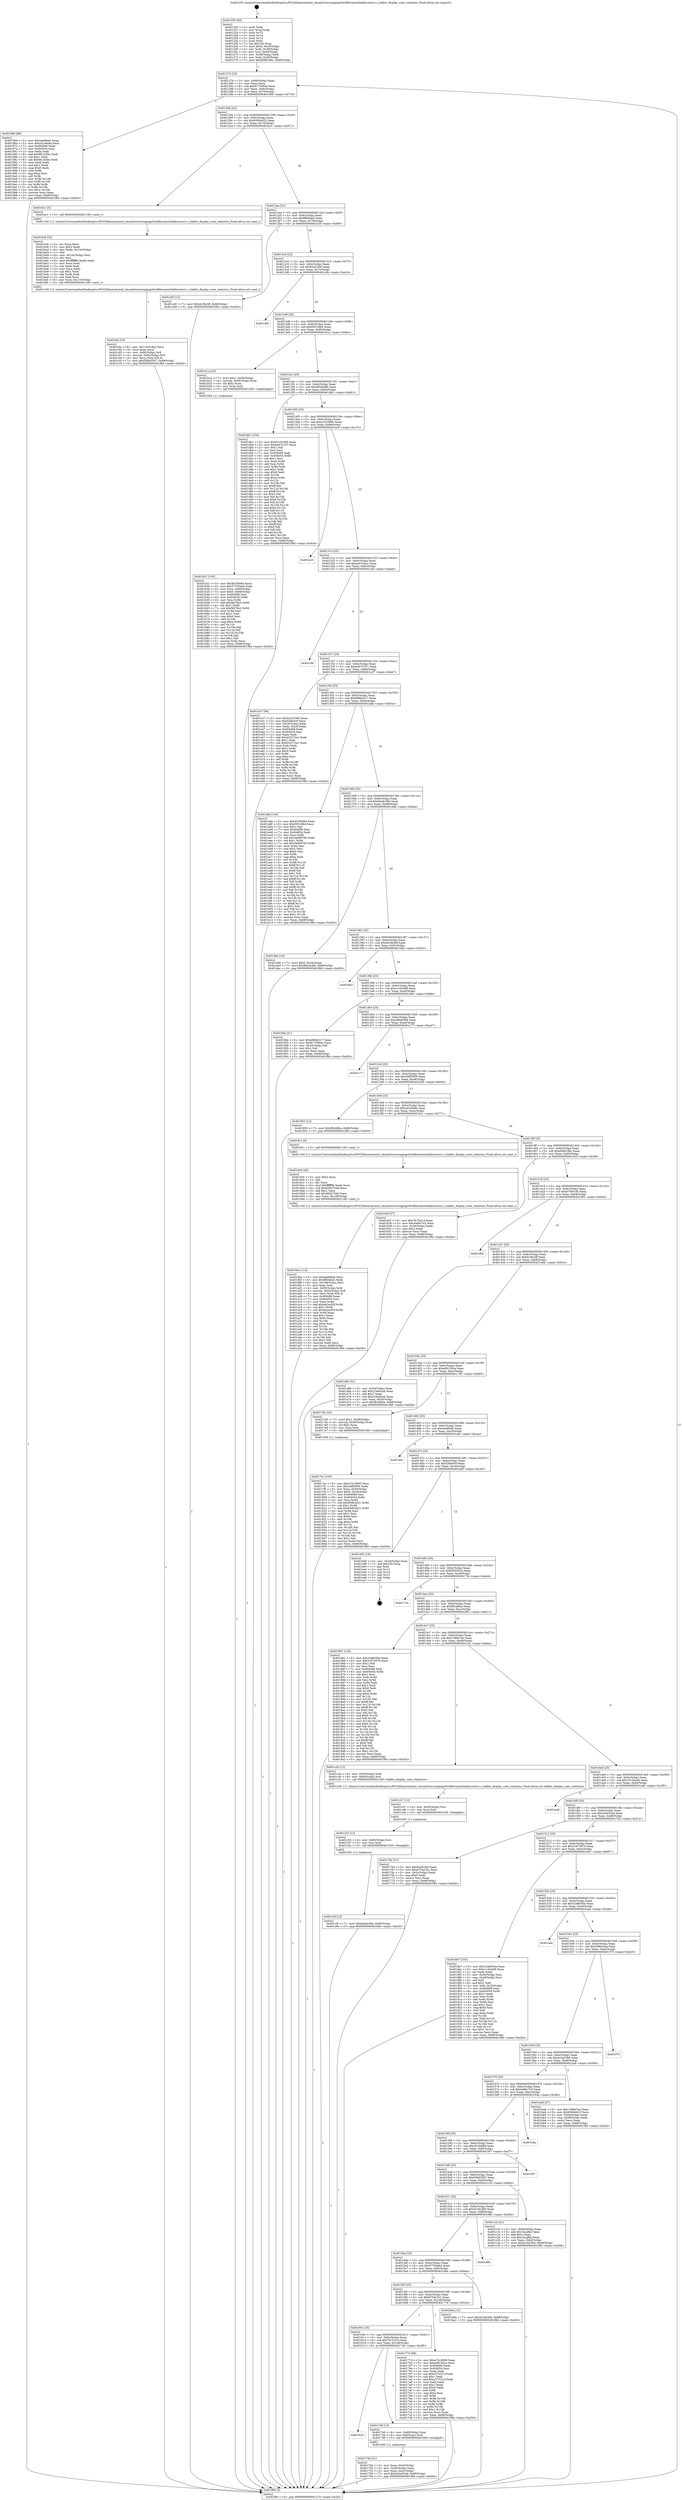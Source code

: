 digraph "0x401250" {
  label = "0x401250 (/mnt/c/Users/mathe/Desktop/tcc/POCII/binaries/extr_linuxdriversstagingrtlwifibtcoexisthalbtcoutsrc.c_halbtc_display_coex_statistics_Final-ollvm.out::main(0))"
  labelloc = "t"
  node[shape=record]

  Entry [label="",width=0.3,height=0.3,shape=circle,fillcolor=black,style=filled]
  "0x40127d" [label="{
     0x40127d [23]\l
     | [instrs]\l
     &nbsp;&nbsp;0x40127d \<+3\>: mov -0x68(%rbp),%eax\l
     &nbsp;&nbsp;0x401280 \<+2\>: mov %eax,%ecx\l
     &nbsp;&nbsp;0x401282 \<+6\>: sub $0x8170584e,%ecx\l
     &nbsp;&nbsp;0x401288 \<+3\>: mov %eax,-0x6c(%rbp)\l
     &nbsp;&nbsp;0x40128b \<+3\>: mov %ecx,-0x70(%rbp)\l
     &nbsp;&nbsp;0x40128e \<+6\>: je 0000000000401969 \<main+0x719\>\l
  }"]
  "0x401969" [label="{
     0x401969 [88]\l
     | [instrs]\l
     &nbsp;&nbsp;0x401969 \<+5\>: mov $0xeee6fedc,%eax\l
     &nbsp;&nbsp;0x40196e \<+5\>: mov $0xcd1e9a8a,%ecx\l
     &nbsp;&nbsp;0x401973 \<+7\>: mov 0x404068,%edx\l
     &nbsp;&nbsp;0x40197a \<+7\>: mov 0x404054,%esi\l
     &nbsp;&nbsp;0x401981 \<+2\>: mov %edx,%edi\l
     &nbsp;&nbsp;0x401983 \<+6\>: add $0x6fc1b5bc,%edi\l
     &nbsp;&nbsp;0x401989 \<+3\>: sub $0x1,%edi\l
     &nbsp;&nbsp;0x40198c \<+6\>: sub $0x6fc1b5bc,%edi\l
     &nbsp;&nbsp;0x401992 \<+3\>: imul %edi,%edx\l
     &nbsp;&nbsp;0x401995 \<+3\>: and $0x1,%edx\l
     &nbsp;&nbsp;0x401998 \<+3\>: cmp $0x0,%edx\l
     &nbsp;&nbsp;0x40199b \<+4\>: sete %r8b\l
     &nbsp;&nbsp;0x40199f \<+3\>: cmp $0xa,%esi\l
     &nbsp;&nbsp;0x4019a2 \<+4\>: setl %r9b\l
     &nbsp;&nbsp;0x4019a6 \<+3\>: mov %r8b,%r10b\l
     &nbsp;&nbsp;0x4019a9 \<+3\>: and %r9b,%r10b\l
     &nbsp;&nbsp;0x4019ac \<+3\>: xor %r9b,%r8b\l
     &nbsp;&nbsp;0x4019af \<+3\>: or %r8b,%r10b\l
     &nbsp;&nbsp;0x4019b2 \<+4\>: test $0x1,%r10b\l
     &nbsp;&nbsp;0x4019b6 \<+3\>: cmovne %ecx,%eax\l
     &nbsp;&nbsp;0x4019b9 \<+3\>: mov %eax,-0x68(%rbp)\l
     &nbsp;&nbsp;0x4019bc \<+5\>: jmp 0000000000401f8d \<main+0xd3d\>\l
  }"]
  "0x401294" [label="{
     0x401294 [22]\l
     | [instrs]\l
     &nbsp;&nbsp;0x401294 \<+5\>: jmp 0000000000401299 \<main+0x49\>\l
     &nbsp;&nbsp;0x401299 \<+3\>: mov -0x6c(%rbp),%eax\l
     &nbsp;&nbsp;0x40129c \<+5\>: sub $0x8300d423,%eax\l
     &nbsp;&nbsp;0x4012a1 \<+3\>: mov %eax,-0x74(%rbp)\l
     &nbsp;&nbsp;0x4012a4 \<+6\>: je 0000000000401bc1 \<main+0x971\>\l
  }"]
  Exit [label="",width=0.3,height=0.3,shape=circle,fillcolor=black,style=filled,peripheries=2]
  "0x401bc1" [label="{
     0x401bc1 [5]\l
     | [instrs]\l
     &nbsp;&nbsp;0x401bc1 \<+5\>: call 0000000000401160 \<next_i\>\l
     | [calls]\l
     &nbsp;&nbsp;0x401160 \{1\} (/mnt/c/Users/mathe/Desktop/tcc/POCII/binaries/extr_linuxdriversstagingrtlwifibtcoexisthalbtcoutsrc.c_halbtc_display_coex_statistics_Final-ollvm.out::next_i)\l
  }"]
  "0x4012aa" [label="{
     0x4012aa [22]\l
     | [instrs]\l
     &nbsp;&nbsp;0x4012aa \<+5\>: jmp 00000000004012af \<main+0x5f\>\l
     &nbsp;&nbsp;0x4012af \<+3\>: mov -0x6c(%rbp),%eax\l
     &nbsp;&nbsp;0x4012b2 \<+5\>: sub $0x8ff2bda5,%eax\l
     &nbsp;&nbsp;0x4012b7 \<+3\>: mov %eax,-0x78(%rbp)\l
     &nbsp;&nbsp;0x4012ba \<+6\>: je 0000000000401a5f \<main+0x80f\>\l
  }"]
  "0x401c5f" [label="{
     0x401c5f [12]\l
     | [instrs]\l
     &nbsp;&nbsp;0x401c5f \<+7\>: movl $0xbba6c59e,-0x68(%rbp)\l
     &nbsp;&nbsp;0x401c66 \<+5\>: jmp 0000000000401f8d \<main+0xd3d\>\l
  }"]
  "0x401a5f" [label="{
     0x401a5f [12]\l
     | [instrs]\l
     &nbsp;&nbsp;0x401a5f \<+7\>: movl $0xdc38c3ff,-0x68(%rbp)\l
     &nbsp;&nbsp;0x401a66 \<+5\>: jmp 0000000000401f8d \<main+0xd3d\>\l
  }"]
  "0x4012c0" [label="{
     0x4012c0 [22]\l
     | [instrs]\l
     &nbsp;&nbsp;0x4012c0 \<+5\>: jmp 00000000004012c5 \<main+0x75\>\l
     &nbsp;&nbsp;0x4012c5 \<+3\>: mov -0x6c(%rbp),%eax\l
     &nbsp;&nbsp;0x4012c8 \<+5\>: sub $0x92a01fe0,%eax\l
     &nbsp;&nbsp;0x4012cd \<+3\>: mov %eax,-0x7c(%rbp)\l
     &nbsp;&nbsp;0x4012d0 \<+6\>: je 0000000000401c6b \<main+0xa1b\>\l
  }"]
  "0x401c53" [label="{
     0x401c53 [12]\l
     | [instrs]\l
     &nbsp;&nbsp;0x401c53 \<+4\>: mov -0x60(%rbp),%rsi\l
     &nbsp;&nbsp;0x401c57 \<+3\>: mov %rsi,%rdi\l
     &nbsp;&nbsp;0x401c5a \<+5\>: call 0000000000401030 \<free@plt\>\l
     | [calls]\l
     &nbsp;&nbsp;0x401030 \{1\} (unknown)\l
  }"]
  "0x401c6b" [label="{
     0x401c6b\l
  }", style=dashed]
  "0x4012d6" [label="{
     0x4012d6 [22]\l
     | [instrs]\l
     &nbsp;&nbsp;0x4012d6 \<+5\>: jmp 00000000004012db \<main+0x8b\>\l
     &nbsp;&nbsp;0x4012db \<+3\>: mov -0x6c(%rbp),%eax\l
     &nbsp;&nbsp;0x4012de \<+5\>: sub $0x95f1c9b4,%eax\l
     &nbsp;&nbsp;0x4012e3 \<+3\>: mov %eax,-0x80(%rbp)\l
     &nbsp;&nbsp;0x4012e6 \<+6\>: je 0000000000401b1a \<main+0x8ca\>\l
  }"]
  "0x401c47" [label="{
     0x401c47 [12]\l
     | [instrs]\l
     &nbsp;&nbsp;0x401c47 \<+4\>: mov -0x50(%rbp),%rsi\l
     &nbsp;&nbsp;0x401c4b \<+3\>: mov %rsi,%rdi\l
     &nbsp;&nbsp;0x401c4e \<+5\>: call 0000000000401030 \<free@plt\>\l
     | [calls]\l
     &nbsp;&nbsp;0x401030 \{1\} (unknown)\l
  }"]
  "0x401b1a" [label="{
     0x401b1a [23]\l
     | [instrs]\l
     &nbsp;&nbsp;0x401b1a \<+7\>: movl $0x1,-0x58(%rbp)\l
     &nbsp;&nbsp;0x401b21 \<+4\>: movslq -0x58(%rbp),%rax\l
     &nbsp;&nbsp;0x401b25 \<+4\>: shl $0x2,%rax\l
     &nbsp;&nbsp;0x401b29 \<+3\>: mov %rax,%rdi\l
     &nbsp;&nbsp;0x401b2c \<+5\>: call 0000000000401050 \<malloc@plt\>\l
     | [calls]\l
     &nbsp;&nbsp;0x401050 \{1\} (unknown)\l
  }"]
  "0x4012ec" [label="{
     0x4012ec [25]\l
     | [instrs]\l
     &nbsp;&nbsp;0x4012ec \<+5\>: jmp 00000000004012f1 \<main+0xa1\>\l
     &nbsp;&nbsp;0x4012f1 \<+3\>: mov -0x6c(%rbp),%eax\l
     &nbsp;&nbsp;0x4012f4 \<+5\>: sub $0x9820a4fb,%eax\l
     &nbsp;&nbsp;0x4012f9 \<+6\>: mov %eax,-0x84(%rbp)\l
     &nbsp;&nbsp;0x4012ff \<+6\>: je 0000000000401db1 \<main+0xb61\>\l
  }"]
  "0x401bfa" [label="{
     0x401bfa [33]\l
     | [instrs]\l
     &nbsp;&nbsp;0x401bfa \<+6\>: mov -0x110(%rbp),%ecx\l
     &nbsp;&nbsp;0x401c00 \<+3\>: imul %eax,%ecx\l
     &nbsp;&nbsp;0x401c03 \<+4\>: mov -0x60(%rbp),%r8\l
     &nbsp;&nbsp;0x401c07 \<+4\>: movslq -0x64(%rbp),%r9\l
     &nbsp;&nbsp;0x401c0b \<+4\>: mov %ecx,(%r8,%r9,4)\l
     &nbsp;&nbsp;0x401c0f \<+7\>: movl $0x50b83567,-0x68(%rbp)\l
     &nbsp;&nbsp;0x401c16 \<+5\>: jmp 0000000000401f8d \<main+0xd3d\>\l
  }"]
  "0x401db1" [label="{
     0x401db1 [134]\l
     | [instrs]\l
     &nbsp;&nbsp;0x401db1 \<+5\>: mov $0x5216c385,%eax\l
     &nbsp;&nbsp;0x401db6 \<+5\>: mov $0xb407a707,%ecx\l
     &nbsp;&nbsp;0x401dbb \<+2\>: mov $0x1,%dl\l
     &nbsp;&nbsp;0x401dbd \<+2\>: xor %esi,%esi\l
     &nbsp;&nbsp;0x401dbf \<+7\>: mov 0x404068,%edi\l
     &nbsp;&nbsp;0x401dc6 \<+8\>: mov 0x404054,%r8d\l
     &nbsp;&nbsp;0x401dce \<+3\>: sub $0x1,%esi\l
     &nbsp;&nbsp;0x401dd1 \<+3\>: mov %edi,%r9d\l
     &nbsp;&nbsp;0x401dd4 \<+3\>: add %esi,%r9d\l
     &nbsp;&nbsp;0x401dd7 \<+4\>: imul %r9d,%edi\l
     &nbsp;&nbsp;0x401ddb \<+3\>: and $0x1,%edi\l
     &nbsp;&nbsp;0x401dde \<+3\>: cmp $0x0,%edi\l
     &nbsp;&nbsp;0x401de1 \<+4\>: sete %r10b\l
     &nbsp;&nbsp;0x401de5 \<+4\>: cmp $0xa,%r8d\l
     &nbsp;&nbsp;0x401de9 \<+4\>: setl %r11b\l
     &nbsp;&nbsp;0x401ded \<+3\>: mov %r10b,%bl\l
     &nbsp;&nbsp;0x401df0 \<+3\>: xor $0xff,%bl\l
     &nbsp;&nbsp;0x401df3 \<+3\>: mov %r11b,%r14b\l
     &nbsp;&nbsp;0x401df6 \<+4\>: xor $0xff,%r14b\l
     &nbsp;&nbsp;0x401dfa \<+3\>: xor $0x0,%dl\l
     &nbsp;&nbsp;0x401dfd \<+3\>: mov %bl,%r15b\l
     &nbsp;&nbsp;0x401e00 \<+4\>: and $0x0,%r15b\l
     &nbsp;&nbsp;0x401e04 \<+3\>: and %dl,%r10b\l
     &nbsp;&nbsp;0x401e07 \<+3\>: mov %r14b,%r12b\l
     &nbsp;&nbsp;0x401e0a \<+4\>: and $0x0,%r12b\l
     &nbsp;&nbsp;0x401e0e \<+3\>: and %dl,%r11b\l
     &nbsp;&nbsp;0x401e11 \<+3\>: or %r10b,%r15b\l
     &nbsp;&nbsp;0x401e14 \<+3\>: or %r11b,%r12b\l
     &nbsp;&nbsp;0x401e17 \<+3\>: xor %r12b,%r15b\l
     &nbsp;&nbsp;0x401e1a \<+3\>: or %r14b,%bl\l
     &nbsp;&nbsp;0x401e1d \<+3\>: xor $0xff,%bl\l
     &nbsp;&nbsp;0x401e20 \<+3\>: or $0x0,%dl\l
     &nbsp;&nbsp;0x401e23 \<+2\>: and %dl,%bl\l
     &nbsp;&nbsp;0x401e25 \<+3\>: or %bl,%r15b\l
     &nbsp;&nbsp;0x401e28 \<+4\>: test $0x1,%r15b\l
     &nbsp;&nbsp;0x401e2c \<+3\>: cmovne %ecx,%eax\l
     &nbsp;&nbsp;0x401e2f \<+3\>: mov %eax,-0x68(%rbp)\l
     &nbsp;&nbsp;0x401e32 \<+5\>: jmp 0000000000401f8d \<main+0xd3d\>\l
  }"]
  "0x401305" [label="{
     0x401305 [25]\l
     | [instrs]\l
     &nbsp;&nbsp;0x401305 \<+5\>: jmp 000000000040130a \<main+0xba\>\l
     &nbsp;&nbsp;0x40130a \<+3\>: mov -0x6c(%rbp),%eax\l
     &nbsp;&nbsp;0x40130d \<+5\>: sub $0xa7d10895,%eax\l
     &nbsp;&nbsp;0x401312 \<+6\>: mov %eax,-0x88(%rbp)\l
     &nbsp;&nbsp;0x401318 \<+6\>: je 0000000000401ec0 \<main+0xc70\>\l
  }"]
  "0x401bc6" [label="{
     0x401bc6 [52]\l
     | [instrs]\l
     &nbsp;&nbsp;0x401bc6 \<+2\>: xor %ecx,%ecx\l
     &nbsp;&nbsp;0x401bc8 \<+5\>: mov $0x2,%edx\l
     &nbsp;&nbsp;0x401bcd \<+6\>: mov %edx,-0x10c(%rbp)\l
     &nbsp;&nbsp;0x401bd3 \<+1\>: cltd\l
     &nbsp;&nbsp;0x401bd4 \<+6\>: mov -0x10c(%rbp),%esi\l
     &nbsp;&nbsp;0x401bda \<+2\>: idiv %esi\l
     &nbsp;&nbsp;0x401bdc \<+6\>: imul $0xfffffffe,%edx,%edx\l
     &nbsp;&nbsp;0x401be2 \<+2\>: mov %ecx,%edi\l
     &nbsp;&nbsp;0x401be4 \<+2\>: sub %edx,%edi\l
     &nbsp;&nbsp;0x401be6 \<+2\>: mov %ecx,%edx\l
     &nbsp;&nbsp;0x401be8 \<+3\>: sub $0x1,%edx\l
     &nbsp;&nbsp;0x401beb \<+2\>: add %edx,%edi\l
     &nbsp;&nbsp;0x401bed \<+2\>: sub %edi,%ecx\l
     &nbsp;&nbsp;0x401bef \<+6\>: mov %ecx,-0x110(%rbp)\l
     &nbsp;&nbsp;0x401bf5 \<+5\>: call 0000000000401160 \<next_i\>\l
     | [calls]\l
     &nbsp;&nbsp;0x401160 \{1\} (/mnt/c/Users/mathe/Desktop/tcc/POCII/binaries/extr_linuxdriversstagingrtlwifibtcoexisthalbtcoutsrc.c_halbtc_display_coex_statistics_Final-ollvm.out::next_i)\l
  }"]
  "0x401ec0" [label="{
     0x401ec0\l
  }", style=dashed]
  "0x40131e" [label="{
     0x40131e [25]\l
     | [instrs]\l
     &nbsp;&nbsp;0x40131e \<+5\>: jmp 0000000000401323 \<main+0xd3\>\l
     &nbsp;&nbsp;0x401323 \<+3\>: mov -0x6c(%rbp),%eax\l
     &nbsp;&nbsp;0x401326 \<+5\>: sub $0xaa47e4a2,%eax\l
     &nbsp;&nbsp;0x40132b \<+6\>: mov %eax,-0x8c(%rbp)\l
     &nbsp;&nbsp;0x401331 \<+6\>: je 0000000000401cfd \<main+0xaad\>\l
  }"]
  "0x401b31" [label="{
     0x401b31 [105]\l
     | [instrs]\l
     &nbsp;&nbsp;0x401b31 \<+5\>: mov $0x4f10b99d,%ecx\l
     &nbsp;&nbsp;0x401b36 \<+5\>: mov $0x57793ab4,%edx\l
     &nbsp;&nbsp;0x401b3b \<+4\>: mov %rax,-0x60(%rbp)\l
     &nbsp;&nbsp;0x401b3f \<+7\>: movl $0x0,-0x64(%rbp)\l
     &nbsp;&nbsp;0x401b46 \<+7\>: mov 0x404068,%esi\l
     &nbsp;&nbsp;0x401b4d \<+8\>: mov 0x404054,%r8d\l
     &nbsp;&nbsp;0x401b55 \<+3\>: mov %esi,%r9d\l
     &nbsp;&nbsp;0x401b58 \<+7\>: add $0xf4b78e2,%r9d\l
     &nbsp;&nbsp;0x401b5f \<+4\>: sub $0x1,%r9d\l
     &nbsp;&nbsp;0x401b63 \<+7\>: sub $0xf4b78e2,%r9d\l
     &nbsp;&nbsp;0x401b6a \<+4\>: imul %r9d,%esi\l
     &nbsp;&nbsp;0x401b6e \<+3\>: and $0x1,%esi\l
     &nbsp;&nbsp;0x401b71 \<+3\>: cmp $0x0,%esi\l
     &nbsp;&nbsp;0x401b74 \<+4\>: sete %r10b\l
     &nbsp;&nbsp;0x401b78 \<+4\>: cmp $0xa,%r8d\l
     &nbsp;&nbsp;0x401b7c \<+4\>: setl %r11b\l
     &nbsp;&nbsp;0x401b80 \<+3\>: mov %r10b,%bl\l
     &nbsp;&nbsp;0x401b83 \<+3\>: and %r11b,%bl\l
     &nbsp;&nbsp;0x401b86 \<+3\>: xor %r11b,%r10b\l
     &nbsp;&nbsp;0x401b89 \<+3\>: or %r10b,%bl\l
     &nbsp;&nbsp;0x401b8c \<+3\>: test $0x1,%bl\l
     &nbsp;&nbsp;0x401b8f \<+3\>: cmovne %edx,%ecx\l
     &nbsp;&nbsp;0x401b92 \<+3\>: mov %ecx,-0x68(%rbp)\l
     &nbsp;&nbsp;0x401b95 \<+5\>: jmp 0000000000401f8d \<main+0xd3d\>\l
  }"]
  "0x401cfd" [label="{
     0x401cfd\l
  }", style=dashed]
  "0x401337" [label="{
     0x401337 [25]\l
     | [instrs]\l
     &nbsp;&nbsp;0x401337 \<+5\>: jmp 000000000040133c \<main+0xec\>\l
     &nbsp;&nbsp;0x40133c \<+3\>: mov -0x6c(%rbp),%eax\l
     &nbsp;&nbsp;0x40133f \<+5\>: sub $0xb407a707,%eax\l
     &nbsp;&nbsp;0x401344 \<+6\>: mov %eax,-0x90(%rbp)\l
     &nbsp;&nbsp;0x40134a \<+6\>: je 0000000000401e37 \<main+0xbe7\>\l
  }"]
  "0x4019ee" [label="{
     0x4019ee [113]\l
     | [instrs]\l
     &nbsp;&nbsp;0x4019ee \<+5\>: mov $0xeee6fedc,%ecx\l
     &nbsp;&nbsp;0x4019f3 \<+5\>: mov $0x8ff2bda5,%edx\l
     &nbsp;&nbsp;0x4019f8 \<+6\>: mov -0x108(%rbp),%esi\l
     &nbsp;&nbsp;0x4019fe \<+3\>: imul %eax,%esi\l
     &nbsp;&nbsp;0x401a01 \<+4\>: mov -0x50(%rbp),%rdi\l
     &nbsp;&nbsp;0x401a05 \<+4\>: movslq -0x54(%rbp),%r8\l
     &nbsp;&nbsp;0x401a09 \<+4\>: mov %esi,(%rdi,%r8,4)\l
     &nbsp;&nbsp;0x401a0d \<+7\>: mov 0x404068,%eax\l
     &nbsp;&nbsp;0x401a14 \<+7\>: mov 0x404054,%esi\l
     &nbsp;&nbsp;0x401a1b \<+3\>: mov %eax,%r9d\l
     &nbsp;&nbsp;0x401a1e \<+7\>: add $0x4a2ac82f,%r9d\l
     &nbsp;&nbsp;0x401a25 \<+4\>: sub $0x1,%r9d\l
     &nbsp;&nbsp;0x401a29 \<+7\>: sub $0x4a2ac82f,%r9d\l
     &nbsp;&nbsp;0x401a30 \<+4\>: imul %r9d,%eax\l
     &nbsp;&nbsp;0x401a34 \<+3\>: and $0x1,%eax\l
     &nbsp;&nbsp;0x401a37 \<+3\>: cmp $0x0,%eax\l
     &nbsp;&nbsp;0x401a3a \<+4\>: sete %r10b\l
     &nbsp;&nbsp;0x401a3e \<+3\>: cmp $0xa,%esi\l
     &nbsp;&nbsp;0x401a41 \<+4\>: setl %r11b\l
     &nbsp;&nbsp;0x401a45 \<+3\>: mov %r10b,%bl\l
     &nbsp;&nbsp;0x401a48 \<+3\>: and %r11b,%bl\l
     &nbsp;&nbsp;0x401a4b \<+3\>: xor %r11b,%r10b\l
     &nbsp;&nbsp;0x401a4e \<+3\>: or %r10b,%bl\l
     &nbsp;&nbsp;0x401a51 \<+3\>: test $0x1,%bl\l
     &nbsp;&nbsp;0x401a54 \<+3\>: cmovne %edx,%ecx\l
     &nbsp;&nbsp;0x401a57 \<+3\>: mov %ecx,-0x68(%rbp)\l
     &nbsp;&nbsp;0x401a5a \<+5\>: jmp 0000000000401f8d \<main+0xd3d\>\l
  }"]
  "0x401e37" [label="{
     0x401e37 [94]\l
     | [instrs]\l
     &nbsp;&nbsp;0x401e37 \<+5\>: mov $0x5216c385,%eax\l
     &nbsp;&nbsp;0x401e3c \<+5\>: mov $0xf2fde4c9,%ecx\l
     &nbsp;&nbsp;0x401e41 \<+3\>: mov -0x34(%rbp),%edx\l
     &nbsp;&nbsp;0x401e44 \<+3\>: mov %edx,-0x24(%rbp)\l
     &nbsp;&nbsp;0x401e47 \<+7\>: mov 0x404068,%edx\l
     &nbsp;&nbsp;0x401e4e \<+7\>: mov 0x404054,%esi\l
     &nbsp;&nbsp;0x401e55 \<+2\>: mov %edx,%edi\l
     &nbsp;&nbsp;0x401e57 \<+6\>: add $0xd32272a1,%edi\l
     &nbsp;&nbsp;0x401e5d \<+3\>: sub $0x1,%edi\l
     &nbsp;&nbsp;0x401e60 \<+6\>: sub $0xd32272a1,%edi\l
     &nbsp;&nbsp;0x401e66 \<+3\>: imul %edi,%edx\l
     &nbsp;&nbsp;0x401e69 \<+3\>: and $0x1,%edx\l
     &nbsp;&nbsp;0x401e6c \<+3\>: cmp $0x0,%edx\l
     &nbsp;&nbsp;0x401e6f \<+4\>: sete %r8b\l
     &nbsp;&nbsp;0x401e73 \<+3\>: cmp $0xa,%esi\l
     &nbsp;&nbsp;0x401e76 \<+4\>: setl %r9b\l
     &nbsp;&nbsp;0x401e7a \<+3\>: mov %r8b,%r10b\l
     &nbsp;&nbsp;0x401e7d \<+3\>: and %r9b,%r10b\l
     &nbsp;&nbsp;0x401e80 \<+3\>: xor %r9b,%r8b\l
     &nbsp;&nbsp;0x401e83 \<+3\>: or %r8b,%r10b\l
     &nbsp;&nbsp;0x401e86 \<+4\>: test $0x1,%r10b\l
     &nbsp;&nbsp;0x401e8a \<+3\>: cmovne %ecx,%eax\l
     &nbsp;&nbsp;0x401e8d \<+3\>: mov %eax,-0x68(%rbp)\l
     &nbsp;&nbsp;0x401e90 \<+5\>: jmp 0000000000401f8d \<main+0xd3d\>\l
  }"]
  "0x401350" [label="{
     0x401350 [25]\l
     | [instrs]\l
     &nbsp;&nbsp;0x401350 \<+5\>: jmp 0000000000401355 \<main+0x105\>\l
     &nbsp;&nbsp;0x401355 \<+3\>: mov -0x6c(%rbp),%eax\l
     &nbsp;&nbsp;0x401358 \<+5\>: sub $0xb98bb517,%eax\l
     &nbsp;&nbsp;0x40135d \<+6\>: mov %eax,-0x94(%rbp)\l
     &nbsp;&nbsp;0x401363 \<+6\>: je 0000000000401a8a \<main+0x83a\>\l
  }"]
  "0x4019c6" [label="{
     0x4019c6 [40]\l
     | [instrs]\l
     &nbsp;&nbsp;0x4019c6 \<+5\>: mov $0x2,%ecx\l
     &nbsp;&nbsp;0x4019cb \<+1\>: cltd\l
     &nbsp;&nbsp;0x4019cc \<+2\>: idiv %ecx\l
     &nbsp;&nbsp;0x4019ce \<+6\>: imul $0xfffffffe,%edx,%ecx\l
     &nbsp;&nbsp;0x4019d4 \<+6\>: sub $0xdd5b704d,%ecx\l
     &nbsp;&nbsp;0x4019da \<+3\>: add $0x1,%ecx\l
     &nbsp;&nbsp;0x4019dd \<+6\>: add $0xdd5b704d,%ecx\l
     &nbsp;&nbsp;0x4019e3 \<+6\>: mov %ecx,-0x108(%rbp)\l
     &nbsp;&nbsp;0x4019e9 \<+5\>: call 0000000000401160 \<next_i\>\l
     | [calls]\l
     &nbsp;&nbsp;0x401160 \{1\} (/mnt/c/Users/mathe/Desktop/tcc/POCII/binaries/extr_linuxdriversstagingrtlwifibtcoexisthalbtcoutsrc.c_halbtc_display_coex_statistics_Final-ollvm.out::next_i)\l
  }"]
  "0x401a8a" [label="{
     0x401a8a [144]\l
     | [instrs]\l
     &nbsp;&nbsp;0x401a8a \<+5\>: mov $0x4f10b99d,%eax\l
     &nbsp;&nbsp;0x401a8f \<+5\>: mov $0x95f1c9b4,%ecx\l
     &nbsp;&nbsp;0x401a94 \<+2\>: mov $0x1,%dl\l
     &nbsp;&nbsp;0x401a96 \<+7\>: mov 0x404068,%esi\l
     &nbsp;&nbsp;0x401a9d \<+7\>: mov 0x404054,%edi\l
     &nbsp;&nbsp;0x401aa4 \<+3\>: mov %esi,%r8d\l
     &nbsp;&nbsp;0x401aa7 \<+7\>: sub $0x3e669760,%r8d\l
     &nbsp;&nbsp;0x401aae \<+4\>: sub $0x1,%r8d\l
     &nbsp;&nbsp;0x401ab2 \<+7\>: add $0x3e669760,%r8d\l
     &nbsp;&nbsp;0x401ab9 \<+4\>: imul %r8d,%esi\l
     &nbsp;&nbsp;0x401abd \<+3\>: and $0x1,%esi\l
     &nbsp;&nbsp;0x401ac0 \<+3\>: cmp $0x0,%esi\l
     &nbsp;&nbsp;0x401ac3 \<+4\>: sete %r9b\l
     &nbsp;&nbsp;0x401ac7 \<+3\>: cmp $0xa,%edi\l
     &nbsp;&nbsp;0x401aca \<+4\>: setl %r10b\l
     &nbsp;&nbsp;0x401ace \<+3\>: mov %r9b,%r11b\l
     &nbsp;&nbsp;0x401ad1 \<+4\>: xor $0xff,%r11b\l
     &nbsp;&nbsp;0x401ad5 \<+3\>: mov %r10b,%bl\l
     &nbsp;&nbsp;0x401ad8 \<+3\>: xor $0xff,%bl\l
     &nbsp;&nbsp;0x401adb \<+3\>: xor $0x1,%dl\l
     &nbsp;&nbsp;0x401ade \<+3\>: mov %r11b,%r14b\l
     &nbsp;&nbsp;0x401ae1 \<+4\>: and $0xff,%r14b\l
     &nbsp;&nbsp;0x401ae5 \<+3\>: and %dl,%r9b\l
     &nbsp;&nbsp;0x401ae8 \<+3\>: mov %bl,%r15b\l
     &nbsp;&nbsp;0x401aeb \<+4\>: and $0xff,%r15b\l
     &nbsp;&nbsp;0x401aef \<+3\>: and %dl,%r10b\l
     &nbsp;&nbsp;0x401af2 \<+3\>: or %r9b,%r14b\l
     &nbsp;&nbsp;0x401af5 \<+3\>: or %r10b,%r15b\l
     &nbsp;&nbsp;0x401af8 \<+3\>: xor %r15b,%r14b\l
     &nbsp;&nbsp;0x401afb \<+3\>: or %bl,%r11b\l
     &nbsp;&nbsp;0x401afe \<+4\>: xor $0xff,%r11b\l
     &nbsp;&nbsp;0x401b02 \<+3\>: or $0x1,%dl\l
     &nbsp;&nbsp;0x401b05 \<+3\>: and %dl,%r11b\l
     &nbsp;&nbsp;0x401b08 \<+3\>: or %r11b,%r14b\l
     &nbsp;&nbsp;0x401b0b \<+4\>: test $0x1,%r14b\l
     &nbsp;&nbsp;0x401b0f \<+3\>: cmovne %ecx,%eax\l
     &nbsp;&nbsp;0x401b12 \<+3\>: mov %eax,-0x68(%rbp)\l
     &nbsp;&nbsp;0x401b15 \<+5\>: jmp 0000000000401f8d \<main+0xd3d\>\l
  }"]
  "0x401369" [label="{
     0x401369 [25]\l
     | [instrs]\l
     &nbsp;&nbsp;0x401369 \<+5\>: jmp 000000000040136e \<main+0x11e\>\l
     &nbsp;&nbsp;0x40136e \<+3\>: mov -0x6c(%rbp),%eax\l
     &nbsp;&nbsp;0x401371 \<+5\>: sub $0xbba6c59e,%eax\l
     &nbsp;&nbsp;0x401376 \<+6\>: mov %eax,-0x98(%rbp)\l
     &nbsp;&nbsp;0x40137c \<+6\>: je 0000000000401d9e \<main+0xb4e\>\l
  }"]
  "0x4017ec" [label="{
     0x4017ec [105]\l
     | [instrs]\l
     &nbsp;&nbsp;0x4017ec \<+5\>: mov $0xa7d10895,%ecx\l
     &nbsp;&nbsp;0x4017f1 \<+5\>: mov $0xcb8f5959,%edx\l
     &nbsp;&nbsp;0x4017f6 \<+4\>: mov %rax,-0x50(%rbp)\l
     &nbsp;&nbsp;0x4017fa \<+7\>: movl $0x0,-0x54(%rbp)\l
     &nbsp;&nbsp;0x401801 \<+7\>: mov 0x404068,%esi\l
     &nbsp;&nbsp;0x401808 \<+8\>: mov 0x404054,%r8d\l
     &nbsp;&nbsp;0x401810 \<+3\>: mov %esi,%r9d\l
     &nbsp;&nbsp;0x401813 \<+7\>: sub $0xd59b3d21,%r9d\l
     &nbsp;&nbsp;0x40181a \<+4\>: sub $0x1,%r9d\l
     &nbsp;&nbsp;0x40181e \<+7\>: add $0xd59b3d21,%r9d\l
     &nbsp;&nbsp;0x401825 \<+4\>: imul %r9d,%esi\l
     &nbsp;&nbsp;0x401829 \<+3\>: and $0x1,%esi\l
     &nbsp;&nbsp;0x40182c \<+3\>: cmp $0x0,%esi\l
     &nbsp;&nbsp;0x40182f \<+4\>: sete %r10b\l
     &nbsp;&nbsp;0x401833 \<+4\>: cmp $0xa,%r8d\l
     &nbsp;&nbsp;0x401837 \<+4\>: setl %r11b\l
     &nbsp;&nbsp;0x40183b \<+3\>: mov %r10b,%bl\l
     &nbsp;&nbsp;0x40183e \<+3\>: and %r11b,%bl\l
     &nbsp;&nbsp;0x401841 \<+3\>: xor %r11b,%r10b\l
     &nbsp;&nbsp;0x401844 \<+3\>: or %r10b,%bl\l
     &nbsp;&nbsp;0x401847 \<+3\>: test $0x1,%bl\l
     &nbsp;&nbsp;0x40184a \<+3\>: cmovne %edx,%ecx\l
     &nbsp;&nbsp;0x40184d \<+3\>: mov %ecx,-0x68(%rbp)\l
     &nbsp;&nbsp;0x401850 \<+5\>: jmp 0000000000401f8d \<main+0xd3d\>\l
  }"]
  "0x401d9e" [label="{
     0x401d9e [19]\l
     | [instrs]\l
     &nbsp;&nbsp;0x401d9e \<+7\>: movl $0x0,-0x34(%rbp)\l
     &nbsp;&nbsp;0x401da5 \<+7\>: movl $0x9820a4fb,-0x68(%rbp)\l
     &nbsp;&nbsp;0x401dac \<+5\>: jmp 0000000000401f8d \<main+0xd3d\>\l
  }"]
  "0x401382" [label="{
     0x401382 [25]\l
     | [instrs]\l
     &nbsp;&nbsp;0x401382 \<+5\>: jmp 0000000000401387 \<main+0x137\>\l
     &nbsp;&nbsp;0x401387 \<+3\>: mov -0x6c(%rbp),%eax\l
     &nbsp;&nbsp;0x40138a \<+5\>: sub $0xbe54b46f,%eax\l
     &nbsp;&nbsp;0x40138f \<+6\>: mov %eax,-0x9c(%rbp)\l
     &nbsp;&nbsp;0x401395 \<+6\>: je 00000000004016a2 \<main+0x452\>\l
  }"]
  "0x40174d" [label="{
     0x40174d [21]\l
     | [instrs]\l
     &nbsp;&nbsp;0x40174d \<+3\>: mov %eax,-0x44(%rbp)\l
     &nbsp;&nbsp;0x401750 \<+3\>: mov -0x44(%rbp),%eax\l
     &nbsp;&nbsp;0x401753 \<+3\>: mov %eax,-0x2c(%rbp)\l
     &nbsp;&nbsp;0x401756 \<+7\>: movl $0x2e4a52ad,-0x68(%rbp)\l
     &nbsp;&nbsp;0x40175d \<+5\>: jmp 0000000000401f8d \<main+0xd3d\>\l
  }"]
  "0x4016a2" [label="{
     0x4016a2\l
  }", style=dashed]
  "0x40139b" [label="{
     0x40139b [25]\l
     | [instrs]\l
     &nbsp;&nbsp;0x40139b \<+5\>: jmp 00000000004013a0 \<main+0x150\>\l
     &nbsp;&nbsp;0x4013a0 \<+3\>: mov -0x6c(%rbp),%eax\l
     &nbsp;&nbsp;0x4013a3 \<+5\>: sub $0xc1cb2dd8,%eax\l
     &nbsp;&nbsp;0x4013a8 \<+6\>: mov %eax,-0xa0(%rbp)\l
     &nbsp;&nbsp;0x4013ae \<+6\>: je 000000000040194e \<main+0x6fe\>\l
  }"]
  "0x401625" [label="{
     0x401625\l
  }", style=dashed]
  "0x40194e" [label="{
     0x40194e [27]\l
     | [instrs]\l
     &nbsp;&nbsp;0x40194e \<+5\>: mov $0xb98bb517,%eax\l
     &nbsp;&nbsp;0x401953 \<+5\>: mov $0x8170584e,%ecx\l
     &nbsp;&nbsp;0x401958 \<+3\>: mov -0x25(%rbp),%dl\l
     &nbsp;&nbsp;0x40195b \<+3\>: test $0x1,%dl\l
     &nbsp;&nbsp;0x40195e \<+3\>: cmovne %ecx,%eax\l
     &nbsp;&nbsp;0x401961 \<+3\>: mov %eax,-0x68(%rbp)\l
     &nbsp;&nbsp;0x401964 \<+5\>: jmp 0000000000401f8d \<main+0xd3d\>\l
  }"]
  "0x4013b4" [label="{
     0x4013b4 [25]\l
     | [instrs]\l
     &nbsp;&nbsp;0x4013b4 \<+5\>: jmp 00000000004013b9 \<main+0x169\>\l
     &nbsp;&nbsp;0x4013b9 \<+3\>: mov -0x6c(%rbp),%eax\l
     &nbsp;&nbsp;0x4013bc \<+5\>: sub $0xc98dd368,%eax\l
     &nbsp;&nbsp;0x4013c1 \<+6\>: mov %eax,-0xa4(%rbp)\l
     &nbsp;&nbsp;0x4013c7 \<+6\>: je 0000000000401c77 \<main+0xa27\>\l
  }"]
  "0x401740" [label="{
     0x401740 [13]\l
     | [instrs]\l
     &nbsp;&nbsp;0x401740 \<+4\>: mov -0x40(%rbp),%rax\l
     &nbsp;&nbsp;0x401744 \<+4\>: mov 0x8(%rax),%rdi\l
     &nbsp;&nbsp;0x401748 \<+5\>: call 0000000000401060 \<atoi@plt\>\l
     | [calls]\l
     &nbsp;&nbsp;0x401060 \{1\} (unknown)\l
  }"]
  "0x401c77" [label="{
     0x401c77\l
  }", style=dashed]
  "0x4013cd" [label="{
     0x4013cd [25]\l
     | [instrs]\l
     &nbsp;&nbsp;0x4013cd \<+5\>: jmp 00000000004013d2 \<main+0x182\>\l
     &nbsp;&nbsp;0x4013d2 \<+3\>: mov -0x6c(%rbp),%eax\l
     &nbsp;&nbsp;0x4013d5 \<+5\>: sub $0xcb8f5959,%eax\l
     &nbsp;&nbsp;0x4013da \<+6\>: mov %eax,-0xa8(%rbp)\l
     &nbsp;&nbsp;0x4013e0 \<+6\>: je 0000000000401855 \<main+0x605\>\l
  }"]
  "0x40160c" [label="{
     0x40160c [25]\l
     | [instrs]\l
     &nbsp;&nbsp;0x40160c \<+5\>: jmp 0000000000401611 \<main+0x3c1\>\l
     &nbsp;&nbsp;0x401611 \<+3\>: mov -0x6c(%rbp),%eax\l
     &nbsp;&nbsp;0x401614 \<+5\>: sub $0x7fc7b21d,%eax\l
     &nbsp;&nbsp;0x401619 \<+6\>: mov %eax,-0x104(%rbp)\l
     &nbsp;&nbsp;0x40161f \<+6\>: je 0000000000401740 \<main+0x4f0\>\l
  }"]
  "0x401855" [label="{
     0x401855 [12]\l
     | [instrs]\l
     &nbsp;&nbsp;0x401855 \<+7\>: movl $0xf8248fce,-0x68(%rbp)\l
     &nbsp;&nbsp;0x40185c \<+5\>: jmp 0000000000401f8d \<main+0xd3d\>\l
  }"]
  "0x4013e6" [label="{
     0x4013e6 [25]\l
     | [instrs]\l
     &nbsp;&nbsp;0x4013e6 \<+5\>: jmp 00000000004013eb \<main+0x19b\>\l
     &nbsp;&nbsp;0x4013eb \<+3\>: mov -0x6c(%rbp),%eax\l
     &nbsp;&nbsp;0x4013ee \<+5\>: sub $0xcd1e9a8a,%eax\l
     &nbsp;&nbsp;0x4013f3 \<+6\>: mov %eax,-0xac(%rbp)\l
     &nbsp;&nbsp;0x4013f9 \<+6\>: je 00000000004019c1 \<main+0x771\>\l
  }"]
  "0x40177d" [label="{
     0x40177d [88]\l
     | [instrs]\l
     &nbsp;&nbsp;0x40177d \<+5\>: mov $0xa7d10895,%eax\l
     &nbsp;&nbsp;0x401782 \<+5\>: mov $0xe99150ca,%ecx\l
     &nbsp;&nbsp;0x401787 \<+7\>: mov 0x404068,%edx\l
     &nbsp;&nbsp;0x40178e \<+7\>: mov 0x404054,%esi\l
     &nbsp;&nbsp;0x401795 \<+2\>: mov %edx,%edi\l
     &nbsp;&nbsp;0x401797 \<+6\>: sub $0xe375321f,%edi\l
     &nbsp;&nbsp;0x40179d \<+3\>: sub $0x1,%edi\l
     &nbsp;&nbsp;0x4017a0 \<+6\>: add $0xe375321f,%edi\l
     &nbsp;&nbsp;0x4017a6 \<+3\>: imul %edi,%edx\l
     &nbsp;&nbsp;0x4017a9 \<+3\>: and $0x1,%edx\l
     &nbsp;&nbsp;0x4017ac \<+3\>: cmp $0x0,%edx\l
     &nbsp;&nbsp;0x4017af \<+4\>: sete %r8b\l
     &nbsp;&nbsp;0x4017b3 \<+3\>: cmp $0xa,%esi\l
     &nbsp;&nbsp;0x4017b6 \<+4\>: setl %r9b\l
     &nbsp;&nbsp;0x4017ba \<+3\>: mov %r8b,%r10b\l
     &nbsp;&nbsp;0x4017bd \<+3\>: and %r9b,%r10b\l
     &nbsp;&nbsp;0x4017c0 \<+3\>: xor %r9b,%r8b\l
     &nbsp;&nbsp;0x4017c3 \<+3\>: or %r8b,%r10b\l
     &nbsp;&nbsp;0x4017c6 \<+4\>: test $0x1,%r10b\l
     &nbsp;&nbsp;0x4017ca \<+3\>: cmovne %ecx,%eax\l
     &nbsp;&nbsp;0x4017cd \<+3\>: mov %eax,-0x68(%rbp)\l
     &nbsp;&nbsp;0x4017d0 \<+5\>: jmp 0000000000401f8d \<main+0xd3d\>\l
  }"]
  "0x4019c1" [label="{
     0x4019c1 [5]\l
     | [instrs]\l
     &nbsp;&nbsp;0x4019c1 \<+5\>: call 0000000000401160 \<next_i\>\l
     | [calls]\l
     &nbsp;&nbsp;0x401160 \{1\} (/mnt/c/Users/mathe/Desktop/tcc/POCII/binaries/extr_linuxdriversstagingrtlwifibtcoexisthalbtcoutsrc.c_halbtc_display_coex_statistics_Final-ollvm.out::next_i)\l
  }"]
  "0x4013ff" [label="{
     0x4013ff [25]\l
     | [instrs]\l
     &nbsp;&nbsp;0x4013ff \<+5\>: jmp 0000000000401404 \<main+0x1b4\>\l
     &nbsp;&nbsp;0x401404 \<+3\>: mov -0x6c(%rbp),%eax\l
     &nbsp;&nbsp;0x401407 \<+5\>: sub $0xd566196c,%eax\l
     &nbsp;&nbsp;0x40140c \<+6\>: mov %eax,-0xb0(%rbp)\l
     &nbsp;&nbsp;0x401412 \<+6\>: je 000000000040162f \<main+0x3df\>\l
  }"]
  "0x4015f3" [label="{
     0x4015f3 [25]\l
     | [instrs]\l
     &nbsp;&nbsp;0x4015f3 \<+5\>: jmp 00000000004015f8 \<main+0x3a8\>\l
     &nbsp;&nbsp;0x4015f8 \<+3\>: mov -0x6c(%rbp),%eax\l
     &nbsp;&nbsp;0x4015fb \<+5\>: sub $0x6754a7b1,%eax\l
     &nbsp;&nbsp;0x401600 \<+6\>: mov %eax,-0x100(%rbp)\l
     &nbsp;&nbsp;0x401606 \<+6\>: je 000000000040177d \<main+0x52d\>\l
  }"]
  "0x40162f" [label="{
     0x40162f [27]\l
     | [instrs]\l
     &nbsp;&nbsp;0x40162f \<+5\>: mov $0x7fc7b21d,%eax\l
     &nbsp;&nbsp;0x401634 \<+5\>: mov $0x4e9bc7e3,%ecx\l
     &nbsp;&nbsp;0x401639 \<+3\>: mov -0x30(%rbp),%edx\l
     &nbsp;&nbsp;0x40163c \<+3\>: cmp $0x2,%edx\l
     &nbsp;&nbsp;0x40163f \<+3\>: cmovne %ecx,%eax\l
     &nbsp;&nbsp;0x401642 \<+3\>: mov %eax,-0x68(%rbp)\l
     &nbsp;&nbsp;0x401645 \<+5\>: jmp 0000000000401f8d \<main+0xd3d\>\l
  }"]
  "0x401418" [label="{
     0x401418 [25]\l
     | [instrs]\l
     &nbsp;&nbsp;0x401418 \<+5\>: jmp 000000000040141d \<main+0x1cd\>\l
     &nbsp;&nbsp;0x40141d \<+3\>: mov -0x6c(%rbp),%eax\l
     &nbsp;&nbsp;0x401420 \<+5\>: sub $0xd70b41fb,%eax\l
     &nbsp;&nbsp;0x401425 \<+6\>: mov %eax,-0xb4(%rbp)\l
     &nbsp;&nbsp;0x40142b \<+6\>: je 0000000000401d92 \<main+0xb42\>\l
  }"]
  "0x401f8d" [label="{
     0x401f8d [5]\l
     | [instrs]\l
     &nbsp;&nbsp;0x401f8d \<+5\>: jmp 000000000040127d \<main+0x2d\>\l
  }"]
  "0x401250" [label="{
     0x401250 [45]\l
     | [instrs]\l
     &nbsp;&nbsp;0x401250 \<+1\>: push %rbp\l
     &nbsp;&nbsp;0x401251 \<+3\>: mov %rsp,%rbp\l
     &nbsp;&nbsp;0x401254 \<+2\>: push %r15\l
     &nbsp;&nbsp;0x401256 \<+2\>: push %r14\l
     &nbsp;&nbsp;0x401258 \<+2\>: push %r12\l
     &nbsp;&nbsp;0x40125a \<+1\>: push %rbx\l
     &nbsp;&nbsp;0x40125b \<+7\>: sub $0x100,%rsp\l
     &nbsp;&nbsp;0x401262 \<+7\>: movl $0x0,-0x34(%rbp)\l
     &nbsp;&nbsp;0x401269 \<+3\>: mov %edi,-0x38(%rbp)\l
     &nbsp;&nbsp;0x40126c \<+4\>: mov %rsi,-0x40(%rbp)\l
     &nbsp;&nbsp;0x401270 \<+3\>: mov -0x38(%rbp),%edi\l
     &nbsp;&nbsp;0x401273 \<+3\>: mov %edi,-0x30(%rbp)\l
     &nbsp;&nbsp;0x401276 \<+7\>: movl $0xd566196c,-0x68(%rbp)\l
  }"]
  "0x401b9a" [label="{
     0x401b9a [12]\l
     | [instrs]\l
     &nbsp;&nbsp;0x401b9a \<+7\>: movl $0x4c3a53b6,-0x68(%rbp)\l
     &nbsp;&nbsp;0x401ba1 \<+5\>: jmp 0000000000401f8d \<main+0xd3d\>\l
  }"]
  "0x401d92" [label="{
     0x401d92\l
  }", style=dashed]
  "0x401431" [label="{
     0x401431 [25]\l
     | [instrs]\l
     &nbsp;&nbsp;0x401431 \<+5\>: jmp 0000000000401436 \<main+0x1e6\>\l
     &nbsp;&nbsp;0x401436 \<+3\>: mov -0x6c(%rbp),%eax\l
     &nbsp;&nbsp;0x401439 \<+5\>: sub $0xdc38c3ff,%eax\l
     &nbsp;&nbsp;0x40143e \<+6\>: mov %eax,-0xb8(%rbp)\l
     &nbsp;&nbsp;0x401444 \<+6\>: je 0000000000401a6b \<main+0x81b\>\l
  }"]
  "0x4015da" [label="{
     0x4015da [25]\l
     | [instrs]\l
     &nbsp;&nbsp;0x4015da \<+5\>: jmp 00000000004015df \<main+0x38f\>\l
     &nbsp;&nbsp;0x4015df \<+3\>: mov -0x6c(%rbp),%eax\l
     &nbsp;&nbsp;0x4015e2 \<+5\>: sub $0x57793ab4,%eax\l
     &nbsp;&nbsp;0x4015e7 \<+6\>: mov %eax,-0xfc(%rbp)\l
     &nbsp;&nbsp;0x4015ed \<+6\>: je 0000000000401b9a \<main+0x94a\>\l
  }"]
  "0x401a6b" [label="{
     0x401a6b [31]\l
     | [instrs]\l
     &nbsp;&nbsp;0x401a6b \<+3\>: mov -0x54(%rbp),%eax\l
     &nbsp;&nbsp;0x401a6e \<+5\>: add $0x224a82ad,%eax\l
     &nbsp;&nbsp;0x401a73 \<+3\>: add $0x1,%eax\l
     &nbsp;&nbsp;0x401a76 \<+5\>: sub $0x224a82ad,%eax\l
     &nbsp;&nbsp;0x401a7b \<+3\>: mov %eax,-0x54(%rbp)\l
     &nbsp;&nbsp;0x401a7e \<+7\>: movl $0xf8248fce,-0x68(%rbp)\l
     &nbsp;&nbsp;0x401a85 \<+5\>: jmp 0000000000401f8d \<main+0xd3d\>\l
  }"]
  "0x40144a" [label="{
     0x40144a [25]\l
     | [instrs]\l
     &nbsp;&nbsp;0x40144a \<+5\>: jmp 000000000040144f \<main+0x1ff\>\l
     &nbsp;&nbsp;0x40144f \<+3\>: mov -0x6c(%rbp),%eax\l
     &nbsp;&nbsp;0x401452 \<+5\>: sub $0xe99150ca,%eax\l
     &nbsp;&nbsp;0x401457 \<+6\>: mov %eax,-0xbc(%rbp)\l
     &nbsp;&nbsp;0x40145d \<+6\>: je 00000000004017d5 \<main+0x585\>\l
  }"]
  "0x401f86" [label="{
     0x401f86\l
  }", style=dashed]
  "0x4017d5" [label="{
     0x4017d5 [23]\l
     | [instrs]\l
     &nbsp;&nbsp;0x4017d5 \<+7\>: movl $0x1,-0x48(%rbp)\l
     &nbsp;&nbsp;0x4017dc \<+4\>: movslq -0x48(%rbp),%rax\l
     &nbsp;&nbsp;0x4017e0 \<+4\>: shl $0x2,%rax\l
     &nbsp;&nbsp;0x4017e4 \<+3\>: mov %rax,%rdi\l
     &nbsp;&nbsp;0x4017e7 \<+5\>: call 0000000000401050 \<malloc@plt\>\l
     | [calls]\l
     &nbsp;&nbsp;0x401050 \{1\} (unknown)\l
  }"]
  "0x401463" [label="{
     0x401463 [25]\l
     | [instrs]\l
     &nbsp;&nbsp;0x401463 \<+5\>: jmp 0000000000401468 \<main+0x218\>\l
     &nbsp;&nbsp;0x401468 \<+3\>: mov -0x6c(%rbp),%eax\l
     &nbsp;&nbsp;0x40146b \<+5\>: sub $0xeee6fedc,%eax\l
     &nbsp;&nbsp;0x401470 \<+6\>: mov %eax,-0xc0(%rbp)\l
     &nbsp;&nbsp;0x401476 \<+6\>: je 0000000000401efa \<main+0xcaa\>\l
  }"]
  "0x4015c1" [label="{
     0x4015c1 [25]\l
     | [instrs]\l
     &nbsp;&nbsp;0x4015c1 \<+5\>: jmp 00000000004015c6 \<main+0x376\>\l
     &nbsp;&nbsp;0x4015c6 \<+3\>: mov -0x6c(%rbp),%eax\l
     &nbsp;&nbsp;0x4015c9 \<+5\>: sub $0x5216c385,%eax\l
     &nbsp;&nbsp;0x4015ce \<+6\>: mov %eax,-0xf8(%rbp)\l
     &nbsp;&nbsp;0x4015d4 \<+6\>: je 0000000000401f86 \<main+0xd36\>\l
  }"]
  "0x401efa" [label="{
     0x401efa\l
  }", style=dashed]
  "0x40147c" [label="{
     0x40147c [25]\l
     | [instrs]\l
     &nbsp;&nbsp;0x40147c \<+5\>: jmp 0000000000401481 \<main+0x231\>\l
     &nbsp;&nbsp;0x401481 \<+3\>: mov -0x6c(%rbp),%eax\l
     &nbsp;&nbsp;0x401484 \<+5\>: sub $0xf2fde4c9,%eax\l
     &nbsp;&nbsp;0x401489 \<+6\>: mov %eax,-0xc4(%rbp)\l
     &nbsp;&nbsp;0x40148f \<+6\>: je 0000000000401e95 \<main+0xc45\>\l
  }"]
  "0x401c1b" [label="{
     0x401c1b [31]\l
     | [instrs]\l
     &nbsp;&nbsp;0x401c1b \<+3\>: mov -0x64(%rbp),%eax\l
     &nbsp;&nbsp;0x401c1e \<+5\>: add $0x1bcafbd,%eax\l
     &nbsp;&nbsp;0x401c23 \<+3\>: add $0x1,%eax\l
     &nbsp;&nbsp;0x401c26 \<+5\>: sub $0x1bcafbd,%eax\l
     &nbsp;&nbsp;0x401c2b \<+3\>: mov %eax,-0x64(%rbp)\l
     &nbsp;&nbsp;0x401c2e \<+7\>: movl $0x4c3a53b6,-0x68(%rbp)\l
     &nbsp;&nbsp;0x401c35 \<+5\>: jmp 0000000000401f8d \<main+0xd3d\>\l
  }"]
  "0x401e95" [label="{
     0x401e95 [19]\l
     | [instrs]\l
     &nbsp;&nbsp;0x401e95 \<+3\>: mov -0x24(%rbp),%eax\l
     &nbsp;&nbsp;0x401e98 \<+7\>: add $0x100,%rsp\l
     &nbsp;&nbsp;0x401e9f \<+1\>: pop %rbx\l
     &nbsp;&nbsp;0x401ea0 \<+2\>: pop %r12\l
     &nbsp;&nbsp;0x401ea2 \<+2\>: pop %r14\l
     &nbsp;&nbsp;0x401ea4 \<+2\>: pop %r15\l
     &nbsp;&nbsp;0x401ea6 \<+1\>: pop %rbp\l
     &nbsp;&nbsp;0x401ea7 \<+1\>: ret\l
  }"]
  "0x401495" [label="{
     0x401495 [25]\l
     | [instrs]\l
     &nbsp;&nbsp;0x401495 \<+5\>: jmp 000000000040149a \<main+0x24a\>\l
     &nbsp;&nbsp;0x40149a \<+3\>: mov -0x6c(%rbp),%eax\l
     &nbsp;&nbsp;0x40149d \<+5\>: sub $0xf5503914,%eax\l
     &nbsp;&nbsp;0x4014a2 \<+6\>: mov %eax,-0xc8(%rbp)\l
     &nbsp;&nbsp;0x4014a8 \<+6\>: je 0000000000401734 \<main+0x4e4\>\l
  }"]
  "0x4015a8" [label="{
     0x4015a8 [25]\l
     | [instrs]\l
     &nbsp;&nbsp;0x4015a8 \<+5\>: jmp 00000000004015ad \<main+0x35d\>\l
     &nbsp;&nbsp;0x4015ad \<+3\>: mov -0x6c(%rbp),%eax\l
     &nbsp;&nbsp;0x4015b0 \<+5\>: sub $0x50b83567,%eax\l
     &nbsp;&nbsp;0x4015b5 \<+6\>: mov %eax,-0xf4(%rbp)\l
     &nbsp;&nbsp;0x4015bb \<+6\>: je 0000000000401c1b \<main+0x9cb\>\l
  }"]
  "0x401734" [label="{
     0x401734\l
  }", style=dashed]
  "0x4014ae" [label="{
     0x4014ae [25]\l
     | [instrs]\l
     &nbsp;&nbsp;0x4014ae \<+5\>: jmp 00000000004014b3 \<main+0x263\>\l
     &nbsp;&nbsp;0x4014b3 \<+3\>: mov -0x6c(%rbp),%eax\l
     &nbsp;&nbsp;0x4014b6 \<+5\>: sub $0xf8248fce,%eax\l
     &nbsp;&nbsp;0x4014bb \<+6\>: mov %eax,-0xcc(%rbp)\l
     &nbsp;&nbsp;0x4014c1 \<+6\>: je 0000000000401861 \<main+0x611\>\l
  }"]
  "0x401f47" [label="{
     0x401f47\l
  }", style=dashed]
  "0x401861" [label="{
     0x401861 [134]\l
     | [instrs]\l
     &nbsp;&nbsp;0x401861 \<+5\>: mov $0x32a8030a,%eax\l
     &nbsp;&nbsp;0x401866 \<+5\>: mov $0x31673970,%ecx\l
     &nbsp;&nbsp;0x40186b \<+2\>: mov $0x1,%dl\l
     &nbsp;&nbsp;0x40186d \<+2\>: xor %esi,%esi\l
     &nbsp;&nbsp;0x40186f \<+7\>: mov 0x404068,%edi\l
     &nbsp;&nbsp;0x401876 \<+8\>: mov 0x404054,%r8d\l
     &nbsp;&nbsp;0x40187e \<+3\>: sub $0x1,%esi\l
     &nbsp;&nbsp;0x401881 \<+3\>: mov %edi,%r9d\l
     &nbsp;&nbsp;0x401884 \<+3\>: add %esi,%r9d\l
     &nbsp;&nbsp;0x401887 \<+4\>: imul %r9d,%edi\l
     &nbsp;&nbsp;0x40188b \<+3\>: and $0x1,%edi\l
     &nbsp;&nbsp;0x40188e \<+3\>: cmp $0x0,%edi\l
     &nbsp;&nbsp;0x401891 \<+4\>: sete %r10b\l
     &nbsp;&nbsp;0x401895 \<+4\>: cmp $0xa,%r8d\l
     &nbsp;&nbsp;0x401899 \<+4\>: setl %r11b\l
     &nbsp;&nbsp;0x40189d \<+3\>: mov %r10b,%bl\l
     &nbsp;&nbsp;0x4018a0 \<+3\>: xor $0xff,%bl\l
     &nbsp;&nbsp;0x4018a3 \<+3\>: mov %r11b,%r14b\l
     &nbsp;&nbsp;0x4018a6 \<+4\>: xor $0xff,%r14b\l
     &nbsp;&nbsp;0x4018aa \<+3\>: xor $0x0,%dl\l
     &nbsp;&nbsp;0x4018ad \<+3\>: mov %bl,%r15b\l
     &nbsp;&nbsp;0x4018b0 \<+4\>: and $0x0,%r15b\l
     &nbsp;&nbsp;0x4018b4 \<+3\>: and %dl,%r10b\l
     &nbsp;&nbsp;0x4018b7 \<+3\>: mov %r14b,%r12b\l
     &nbsp;&nbsp;0x4018ba \<+4\>: and $0x0,%r12b\l
     &nbsp;&nbsp;0x4018be \<+3\>: and %dl,%r11b\l
     &nbsp;&nbsp;0x4018c1 \<+3\>: or %r10b,%r15b\l
     &nbsp;&nbsp;0x4018c4 \<+3\>: or %r11b,%r12b\l
     &nbsp;&nbsp;0x4018c7 \<+3\>: xor %r12b,%r15b\l
     &nbsp;&nbsp;0x4018ca \<+3\>: or %r14b,%bl\l
     &nbsp;&nbsp;0x4018cd \<+3\>: xor $0xff,%bl\l
     &nbsp;&nbsp;0x4018d0 \<+3\>: or $0x0,%dl\l
     &nbsp;&nbsp;0x4018d3 \<+2\>: and %dl,%bl\l
     &nbsp;&nbsp;0x4018d5 \<+3\>: or %bl,%r15b\l
     &nbsp;&nbsp;0x4018d8 \<+4\>: test $0x1,%r15b\l
     &nbsp;&nbsp;0x4018dc \<+3\>: cmovne %ecx,%eax\l
     &nbsp;&nbsp;0x4018df \<+3\>: mov %eax,-0x68(%rbp)\l
     &nbsp;&nbsp;0x4018e2 \<+5\>: jmp 0000000000401f8d \<main+0xd3d\>\l
  }"]
  "0x4014c7" [label="{
     0x4014c7 [25]\l
     | [instrs]\l
     &nbsp;&nbsp;0x4014c7 \<+5\>: jmp 00000000004014cc \<main+0x27c\>\l
     &nbsp;&nbsp;0x4014cc \<+3\>: mov -0x6c(%rbp),%eax\l
     &nbsp;&nbsp;0x4014cf \<+5\>: sub $0x1386e7ae,%eax\l
     &nbsp;&nbsp;0x4014d4 \<+6\>: mov %eax,-0xd0(%rbp)\l
     &nbsp;&nbsp;0x4014da \<+6\>: je 0000000000401c3a \<main+0x9ea\>\l
  }"]
  "0x40158f" [label="{
     0x40158f [25]\l
     | [instrs]\l
     &nbsp;&nbsp;0x40158f \<+5\>: jmp 0000000000401594 \<main+0x344\>\l
     &nbsp;&nbsp;0x401594 \<+3\>: mov -0x6c(%rbp),%eax\l
     &nbsp;&nbsp;0x401597 \<+5\>: sub $0x4f10b99d,%eax\l
     &nbsp;&nbsp;0x40159c \<+6\>: mov %eax,-0xf0(%rbp)\l
     &nbsp;&nbsp;0x4015a2 \<+6\>: je 0000000000401f47 \<main+0xcf7\>\l
  }"]
  "0x401c3a" [label="{
     0x401c3a [13]\l
     | [instrs]\l
     &nbsp;&nbsp;0x401c3a \<+4\>: mov -0x50(%rbp),%rdi\l
     &nbsp;&nbsp;0x401c3e \<+4\>: mov -0x60(%rbp),%rsi\l
     &nbsp;&nbsp;0x401c42 \<+5\>: call 0000000000401240 \<halbtc_display_coex_statistics\>\l
     | [calls]\l
     &nbsp;&nbsp;0x401240 \{1\} (/mnt/c/Users/mathe/Desktop/tcc/POCII/binaries/extr_linuxdriversstagingrtlwifibtcoexisthalbtcoutsrc.c_halbtc_display_coex_statistics_Final-ollvm.out::halbtc_display_coex_statistics)\l
  }"]
  "0x4014e0" [label="{
     0x4014e0 [25]\l
     | [instrs]\l
     &nbsp;&nbsp;0x4014e0 \<+5\>: jmp 00000000004014e5 \<main+0x295\>\l
     &nbsp;&nbsp;0x4014e5 \<+3\>: mov -0x6c(%rbp),%eax\l
     &nbsp;&nbsp;0x4014e8 \<+5\>: sub $0x15126a44,%eax\l
     &nbsp;&nbsp;0x4014ed \<+6\>: mov %eax,-0xd4(%rbp)\l
     &nbsp;&nbsp;0x4014f3 \<+6\>: je 0000000000401ea8 \<main+0xc58\>\l
  }"]
  "0x40164a" [label="{
     0x40164a\l
  }", style=dashed]
  "0x401ea8" [label="{
     0x401ea8\l
  }", style=dashed]
  "0x4014f9" [label="{
     0x4014f9 [25]\l
     | [instrs]\l
     &nbsp;&nbsp;0x4014f9 \<+5\>: jmp 00000000004014fe \<main+0x2ae\>\l
     &nbsp;&nbsp;0x4014fe \<+3\>: mov -0x6c(%rbp),%eax\l
     &nbsp;&nbsp;0x401501 \<+5\>: sub $0x2e4a52ad,%eax\l
     &nbsp;&nbsp;0x401506 \<+6\>: mov %eax,-0xd8(%rbp)\l
     &nbsp;&nbsp;0x40150c \<+6\>: je 0000000000401762 \<main+0x512\>\l
  }"]
  "0x401576" [label="{
     0x401576 [25]\l
     | [instrs]\l
     &nbsp;&nbsp;0x401576 \<+5\>: jmp 000000000040157b \<main+0x32b\>\l
     &nbsp;&nbsp;0x40157b \<+3\>: mov -0x6c(%rbp),%eax\l
     &nbsp;&nbsp;0x40157e \<+5\>: sub $0x4e9bc7e3,%eax\l
     &nbsp;&nbsp;0x401583 \<+6\>: mov %eax,-0xec(%rbp)\l
     &nbsp;&nbsp;0x401589 \<+6\>: je 000000000040164a \<main+0x3fa\>\l
  }"]
  "0x401762" [label="{
     0x401762 [27]\l
     | [instrs]\l
     &nbsp;&nbsp;0x401762 \<+5\>: mov $0x92a01fe0,%eax\l
     &nbsp;&nbsp;0x401767 \<+5\>: mov $0x6754a7b1,%ecx\l
     &nbsp;&nbsp;0x40176c \<+3\>: mov -0x2c(%rbp),%edx\l
     &nbsp;&nbsp;0x40176f \<+3\>: cmp $0x0,%edx\l
     &nbsp;&nbsp;0x401772 \<+3\>: cmove %ecx,%eax\l
     &nbsp;&nbsp;0x401775 \<+3\>: mov %eax,-0x68(%rbp)\l
     &nbsp;&nbsp;0x401778 \<+5\>: jmp 0000000000401f8d \<main+0xd3d\>\l
  }"]
  "0x401512" [label="{
     0x401512 [25]\l
     | [instrs]\l
     &nbsp;&nbsp;0x401512 \<+5\>: jmp 0000000000401517 \<main+0x2c7\>\l
     &nbsp;&nbsp;0x401517 \<+3\>: mov -0x6c(%rbp),%eax\l
     &nbsp;&nbsp;0x40151a \<+5\>: sub $0x31673970,%eax\l
     &nbsp;&nbsp;0x40151f \<+6\>: mov %eax,-0xdc(%rbp)\l
     &nbsp;&nbsp;0x401525 \<+6\>: je 00000000004018e7 \<main+0x697\>\l
  }"]
  "0x401ba6" [label="{
     0x401ba6 [27]\l
     | [instrs]\l
     &nbsp;&nbsp;0x401ba6 \<+5\>: mov $0x1386e7ae,%eax\l
     &nbsp;&nbsp;0x401bab \<+5\>: mov $0x8300d423,%ecx\l
     &nbsp;&nbsp;0x401bb0 \<+3\>: mov -0x64(%rbp),%edx\l
     &nbsp;&nbsp;0x401bb3 \<+3\>: cmp -0x58(%rbp),%edx\l
     &nbsp;&nbsp;0x401bb6 \<+3\>: cmovl %ecx,%eax\l
     &nbsp;&nbsp;0x401bb9 \<+3\>: mov %eax,-0x68(%rbp)\l
     &nbsp;&nbsp;0x401bbc \<+5\>: jmp 0000000000401f8d \<main+0xd3d\>\l
  }"]
  "0x4018e7" [label="{
     0x4018e7 [103]\l
     | [instrs]\l
     &nbsp;&nbsp;0x4018e7 \<+5\>: mov $0x32a8030a,%eax\l
     &nbsp;&nbsp;0x4018ec \<+5\>: mov $0xc1cb2dd8,%ecx\l
     &nbsp;&nbsp;0x4018f1 \<+2\>: xor %edx,%edx\l
     &nbsp;&nbsp;0x4018f3 \<+3\>: mov -0x54(%rbp),%esi\l
     &nbsp;&nbsp;0x4018f6 \<+3\>: cmp -0x48(%rbp),%esi\l
     &nbsp;&nbsp;0x4018f9 \<+4\>: setl %dil\l
     &nbsp;&nbsp;0x4018fd \<+4\>: and $0x1,%dil\l
     &nbsp;&nbsp;0x401901 \<+4\>: mov %dil,-0x25(%rbp)\l
     &nbsp;&nbsp;0x401905 \<+7\>: mov 0x404068,%esi\l
     &nbsp;&nbsp;0x40190c \<+8\>: mov 0x404054,%r8d\l
     &nbsp;&nbsp;0x401914 \<+3\>: sub $0x1,%edx\l
     &nbsp;&nbsp;0x401917 \<+3\>: mov %esi,%r9d\l
     &nbsp;&nbsp;0x40191a \<+3\>: add %edx,%r9d\l
     &nbsp;&nbsp;0x40191d \<+4\>: imul %r9d,%esi\l
     &nbsp;&nbsp;0x401921 \<+3\>: and $0x1,%esi\l
     &nbsp;&nbsp;0x401924 \<+3\>: cmp $0x0,%esi\l
     &nbsp;&nbsp;0x401927 \<+4\>: sete %dil\l
     &nbsp;&nbsp;0x40192b \<+4\>: cmp $0xa,%r8d\l
     &nbsp;&nbsp;0x40192f \<+4\>: setl %r10b\l
     &nbsp;&nbsp;0x401933 \<+3\>: mov %dil,%r11b\l
     &nbsp;&nbsp;0x401936 \<+3\>: and %r10b,%r11b\l
     &nbsp;&nbsp;0x401939 \<+3\>: xor %r10b,%dil\l
     &nbsp;&nbsp;0x40193c \<+3\>: or %dil,%r11b\l
     &nbsp;&nbsp;0x40193f \<+4\>: test $0x1,%r11b\l
     &nbsp;&nbsp;0x401943 \<+3\>: cmovne %ecx,%eax\l
     &nbsp;&nbsp;0x401946 \<+3\>: mov %eax,-0x68(%rbp)\l
     &nbsp;&nbsp;0x401949 \<+5\>: jmp 0000000000401f8d \<main+0xd3d\>\l
  }"]
  "0x40152b" [label="{
     0x40152b [25]\l
     | [instrs]\l
     &nbsp;&nbsp;0x40152b \<+5\>: jmp 0000000000401530 \<main+0x2e0\>\l
     &nbsp;&nbsp;0x401530 \<+3\>: mov -0x6c(%rbp),%eax\l
     &nbsp;&nbsp;0x401533 \<+5\>: sub $0x32a8030a,%eax\l
     &nbsp;&nbsp;0x401538 \<+6\>: mov %eax,-0xe0(%rbp)\l
     &nbsp;&nbsp;0x40153e \<+6\>: je 0000000000401eee \<main+0xc9e\>\l
  }"]
  "0x40155d" [label="{
     0x40155d [25]\l
     | [instrs]\l
     &nbsp;&nbsp;0x40155d \<+5\>: jmp 0000000000401562 \<main+0x312\>\l
     &nbsp;&nbsp;0x401562 \<+3\>: mov -0x6c(%rbp),%eax\l
     &nbsp;&nbsp;0x401565 \<+5\>: sub $0x4c3a53b6,%eax\l
     &nbsp;&nbsp;0x40156a \<+6\>: mov %eax,-0xe8(%rbp)\l
     &nbsp;&nbsp;0x401570 \<+6\>: je 0000000000401ba6 \<main+0x956\>\l
  }"]
  "0x401eee" [label="{
     0x401eee\l
  }", style=dashed]
  "0x401544" [label="{
     0x401544 [25]\l
     | [instrs]\l
     &nbsp;&nbsp;0x401544 \<+5\>: jmp 0000000000401549 \<main+0x2f9\>\l
     &nbsp;&nbsp;0x401549 \<+3\>: mov -0x6c(%rbp),%eax\l
     &nbsp;&nbsp;0x40154c \<+5\>: sub $0x4360c4ca,%eax\l
     &nbsp;&nbsp;0x401551 \<+6\>: mov %eax,-0xe4(%rbp)\l
     &nbsp;&nbsp;0x401557 \<+6\>: je 0000000000401f75 \<main+0xd25\>\l
  }"]
  "0x401f75" [label="{
     0x401f75\l
  }", style=dashed]
  Entry -> "0x401250" [label=" 1"]
  "0x40127d" -> "0x401969" [label=" 1"]
  "0x40127d" -> "0x401294" [label=" 27"]
  "0x401e95" -> Exit [label=" 1"]
  "0x401294" -> "0x401bc1" [label=" 1"]
  "0x401294" -> "0x4012aa" [label=" 26"]
  "0x401e37" -> "0x401f8d" [label=" 1"]
  "0x4012aa" -> "0x401a5f" [label=" 1"]
  "0x4012aa" -> "0x4012c0" [label=" 25"]
  "0x401db1" -> "0x401f8d" [label=" 1"]
  "0x4012c0" -> "0x401c6b" [label=" 0"]
  "0x4012c0" -> "0x4012d6" [label=" 25"]
  "0x401d9e" -> "0x401f8d" [label=" 1"]
  "0x4012d6" -> "0x401b1a" [label=" 1"]
  "0x4012d6" -> "0x4012ec" [label=" 24"]
  "0x401c5f" -> "0x401f8d" [label=" 1"]
  "0x4012ec" -> "0x401db1" [label=" 1"]
  "0x4012ec" -> "0x401305" [label=" 23"]
  "0x401c53" -> "0x401c5f" [label=" 1"]
  "0x401305" -> "0x401ec0" [label=" 0"]
  "0x401305" -> "0x40131e" [label=" 23"]
  "0x401c47" -> "0x401c53" [label=" 1"]
  "0x40131e" -> "0x401cfd" [label=" 0"]
  "0x40131e" -> "0x401337" [label=" 23"]
  "0x401c3a" -> "0x401c47" [label=" 1"]
  "0x401337" -> "0x401e37" [label=" 1"]
  "0x401337" -> "0x401350" [label=" 22"]
  "0x401c1b" -> "0x401f8d" [label=" 1"]
  "0x401350" -> "0x401a8a" [label=" 1"]
  "0x401350" -> "0x401369" [label=" 21"]
  "0x401bfa" -> "0x401f8d" [label=" 1"]
  "0x401369" -> "0x401d9e" [label=" 1"]
  "0x401369" -> "0x401382" [label=" 20"]
  "0x401bc6" -> "0x401bfa" [label=" 1"]
  "0x401382" -> "0x4016a2" [label=" 0"]
  "0x401382" -> "0x40139b" [label=" 20"]
  "0x401bc1" -> "0x401bc6" [label=" 1"]
  "0x40139b" -> "0x40194e" [label=" 2"]
  "0x40139b" -> "0x4013b4" [label=" 18"]
  "0x401ba6" -> "0x401f8d" [label=" 2"]
  "0x4013b4" -> "0x401c77" [label=" 0"]
  "0x4013b4" -> "0x4013cd" [label=" 18"]
  "0x401b9a" -> "0x401f8d" [label=" 1"]
  "0x4013cd" -> "0x401855" [label=" 1"]
  "0x4013cd" -> "0x4013e6" [label=" 17"]
  "0x401b1a" -> "0x401b31" [label=" 1"]
  "0x4013e6" -> "0x4019c1" [label=" 1"]
  "0x4013e6" -> "0x4013ff" [label=" 16"]
  "0x401a8a" -> "0x401f8d" [label=" 1"]
  "0x4013ff" -> "0x40162f" [label=" 1"]
  "0x4013ff" -> "0x401418" [label=" 15"]
  "0x40162f" -> "0x401f8d" [label=" 1"]
  "0x401250" -> "0x40127d" [label=" 1"]
  "0x401f8d" -> "0x40127d" [label=" 27"]
  "0x401a5f" -> "0x401f8d" [label=" 1"]
  "0x401418" -> "0x401d92" [label=" 0"]
  "0x401418" -> "0x401431" [label=" 15"]
  "0x4019ee" -> "0x401f8d" [label=" 1"]
  "0x401431" -> "0x401a6b" [label=" 1"]
  "0x401431" -> "0x40144a" [label=" 14"]
  "0x4019c1" -> "0x4019c6" [label=" 1"]
  "0x40144a" -> "0x4017d5" [label=" 1"]
  "0x40144a" -> "0x401463" [label=" 13"]
  "0x401969" -> "0x401f8d" [label=" 1"]
  "0x401463" -> "0x401efa" [label=" 0"]
  "0x401463" -> "0x40147c" [label=" 13"]
  "0x4018e7" -> "0x401f8d" [label=" 2"]
  "0x40147c" -> "0x401e95" [label=" 1"]
  "0x40147c" -> "0x401495" [label=" 12"]
  "0x401861" -> "0x401f8d" [label=" 2"]
  "0x401495" -> "0x401734" [label=" 0"]
  "0x401495" -> "0x4014ae" [label=" 12"]
  "0x4017ec" -> "0x401f8d" [label=" 1"]
  "0x4014ae" -> "0x401861" [label=" 2"]
  "0x4014ae" -> "0x4014c7" [label=" 10"]
  "0x4017d5" -> "0x4017ec" [label=" 1"]
  "0x4014c7" -> "0x401c3a" [label=" 1"]
  "0x4014c7" -> "0x4014e0" [label=" 9"]
  "0x401762" -> "0x401f8d" [label=" 1"]
  "0x4014e0" -> "0x401ea8" [label=" 0"]
  "0x4014e0" -> "0x4014f9" [label=" 9"]
  "0x40174d" -> "0x401f8d" [label=" 1"]
  "0x4014f9" -> "0x401762" [label=" 1"]
  "0x4014f9" -> "0x401512" [label=" 8"]
  "0x40160c" -> "0x401625" [label=" 0"]
  "0x401512" -> "0x4018e7" [label=" 2"]
  "0x401512" -> "0x40152b" [label=" 6"]
  "0x40160c" -> "0x401740" [label=" 1"]
  "0x40152b" -> "0x401eee" [label=" 0"]
  "0x40152b" -> "0x401544" [label=" 6"]
  "0x4015f3" -> "0x40160c" [label=" 1"]
  "0x401544" -> "0x401f75" [label=" 0"]
  "0x401544" -> "0x40155d" [label=" 6"]
  "0x401b31" -> "0x401f8d" [label=" 1"]
  "0x40155d" -> "0x401ba6" [label=" 2"]
  "0x40155d" -> "0x401576" [label=" 4"]
  "0x401740" -> "0x40174d" [label=" 1"]
  "0x401576" -> "0x40164a" [label=" 0"]
  "0x401576" -> "0x40158f" [label=" 4"]
  "0x40177d" -> "0x401f8d" [label=" 1"]
  "0x40158f" -> "0x401f47" [label=" 0"]
  "0x40158f" -> "0x4015a8" [label=" 4"]
  "0x401855" -> "0x401f8d" [label=" 1"]
  "0x4015a8" -> "0x401c1b" [label=" 1"]
  "0x4015a8" -> "0x4015c1" [label=" 3"]
  "0x40194e" -> "0x401f8d" [label=" 2"]
  "0x4015c1" -> "0x401f86" [label=" 0"]
  "0x4015c1" -> "0x4015da" [label=" 3"]
  "0x4019c6" -> "0x4019ee" [label=" 1"]
  "0x4015da" -> "0x401b9a" [label=" 1"]
  "0x4015da" -> "0x4015f3" [label=" 2"]
  "0x401a6b" -> "0x401f8d" [label=" 1"]
  "0x4015f3" -> "0x40177d" [label=" 1"]
}
